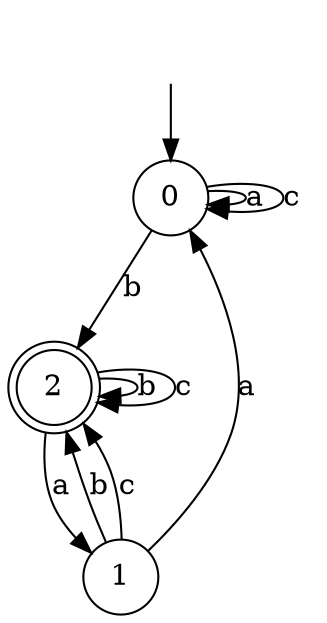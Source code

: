 digraph g {
__start [label=""shape=none]
	0[shape="circle" label="0"]
	1[shape="circle" label="1"]
	2[shape="doublecircle" label="2"]
__start -> 0
	0->2 [label="b"]
	0->0 [label="a"]
	0->0 [label="c"]
	1->2 [label="b"]
	1->0 [label="a"]
	1->2 [label="c"]
	2->2 [label="b"]
	2->1 [label="a"]
	2->2 [label="c"]
}